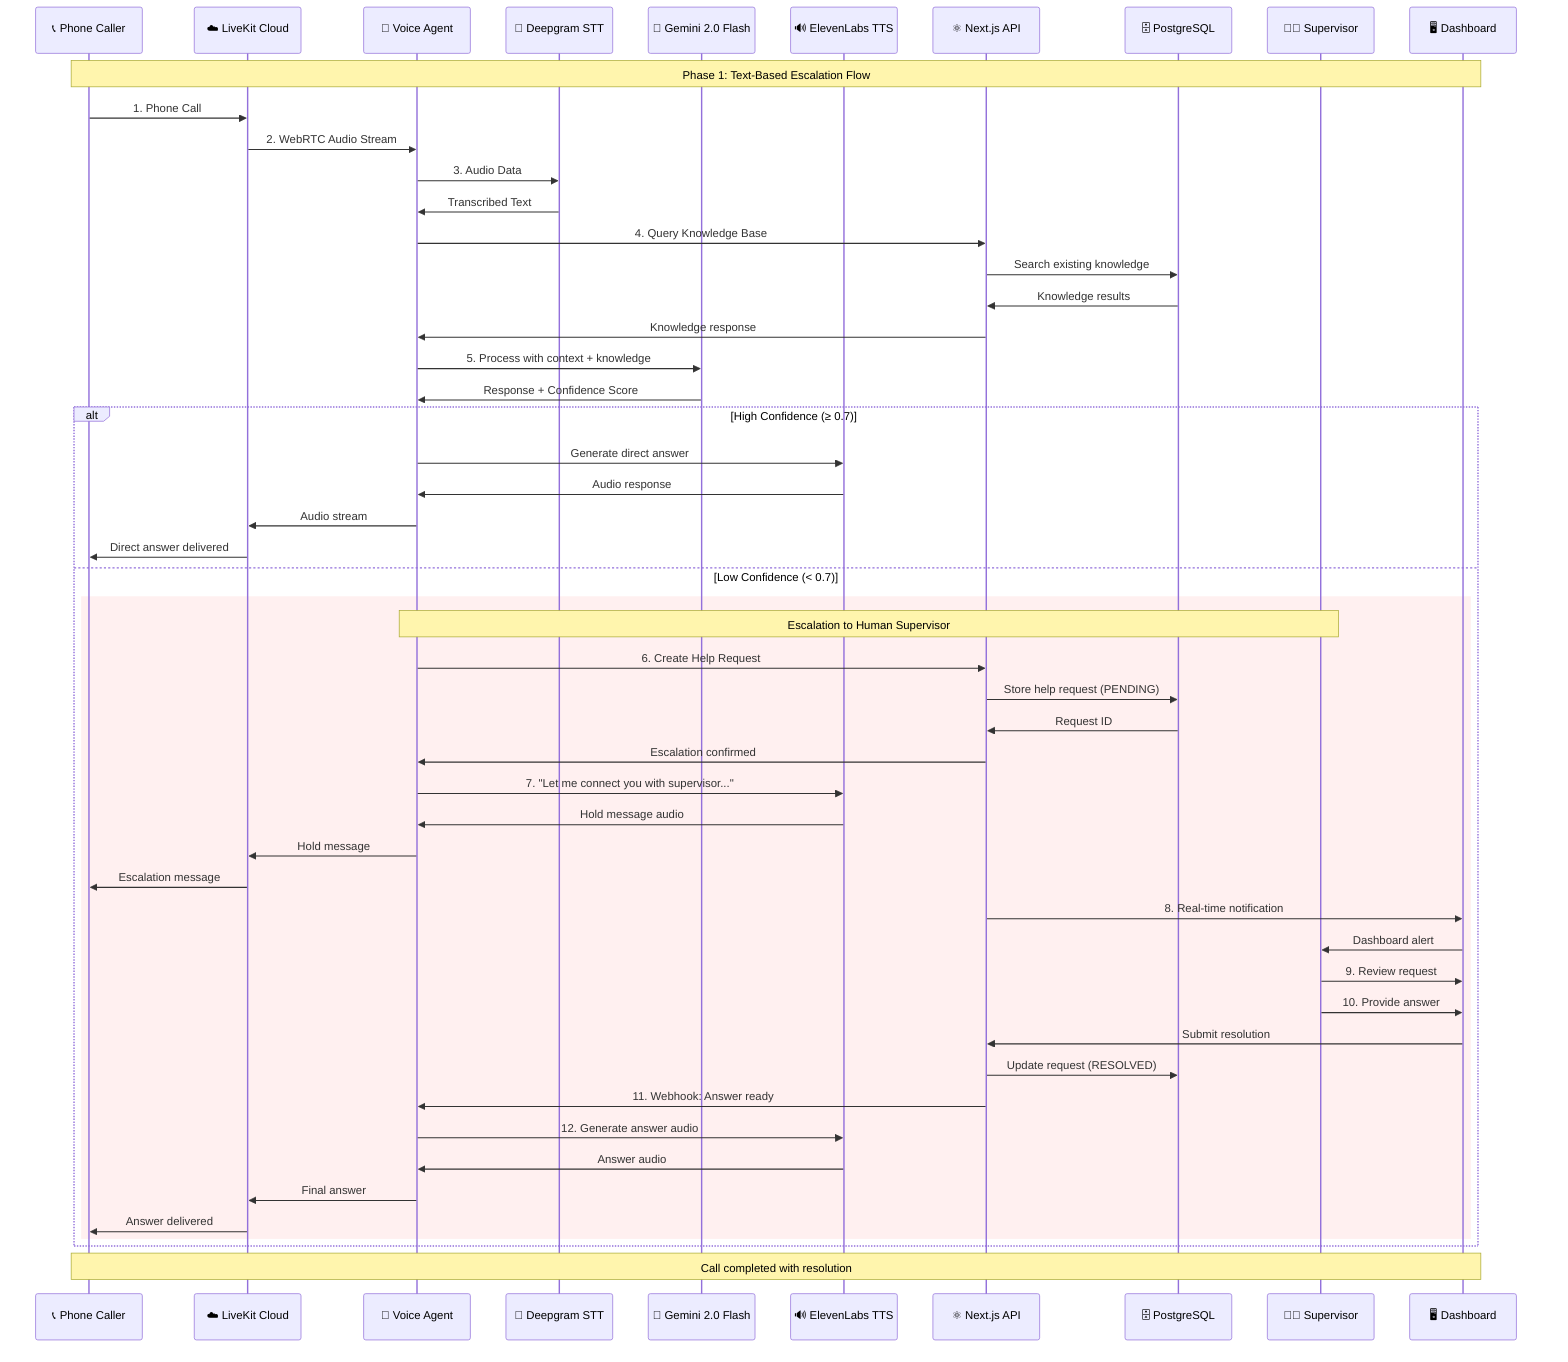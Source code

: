 sequenceDiagram
    participant C as 📞 Phone Caller
    participant L as ☁️ LiveKit Cloud
    participant VA as 🤖 Voice Agent
    participant STT as 🎤 Deepgram STT
    participant LLM as 🧠 Gemini 2.0 Flash
    participant TTS as 🔊 ElevenLabs TTS
    participant API as ⚛️ Next.js API
    participant DB as 🗄️ PostgreSQL
    participant S as 👨💼 Supervisor
    participant D as 🖥️ Dashboard

    Note over C,D: Phase 1: Text-Based Escalation Flow

    %% Call Initiation
    C->>L: 1. Phone Call
    L->>VA: 2. WebRTC Audio Stream
    
    %% Voice Processing
    VA->>STT: 3. Audio Data
    STT->>VA: Transcribed Text
    
    %% Knowledge Query
    VA->>API: 4. Query Knowledge Base
    API->>DB: Search existing knowledge
    DB->>API: Knowledge results
    API->>VA: Knowledge response
    
    %% AI Processing
    VA->>LLM: 5. Process with context + knowledge
    LLM->>VA: Response + Confidence Score
    
    %% Decision Point
    alt High Confidence (≥ 0.7)
        VA->>TTS: Generate direct answer
        TTS->>VA: Audio response
        VA->>L: Audio stream
        L->>C: Direct answer delivered
    else Low Confidence (< 0.7)
        %% Escalation Flow
        rect rgb(255, 240, 240)
            Note over VA,S: Escalation to Human Supervisor
            
            VA->>API: 6. Create Help Request
            API->>DB: Store help request (PENDING)
            DB->>API: Request ID
            API->>VA: Escalation confirmed
            
            %% Inform Caller
            VA->>TTS: 7. "Let me connect you with supervisor..."
            TTS->>VA: Hold message audio
            VA->>L: Hold message
            L->>C: Escalation message
            
            %% Supervisor Notification
            API->>D: 8. Real-time notification
            D->>S: Dashboard alert
            
            %% Supervisor Response
            S->>D: 9. Review request
            S->>D: 10. Provide answer
            D->>API: Submit resolution
            API->>DB: Update request (RESOLVED)
            
            %% Webhook Delivery
            API->>VA: 11. Webhook: Answer ready
            VA->>TTS: 12. Generate answer audio
            TTS->>VA: Answer audio
            VA->>L: Final answer
            L->>C: Answer delivered
        end
    end
    
    Note over C,D: Call completed with resolution
